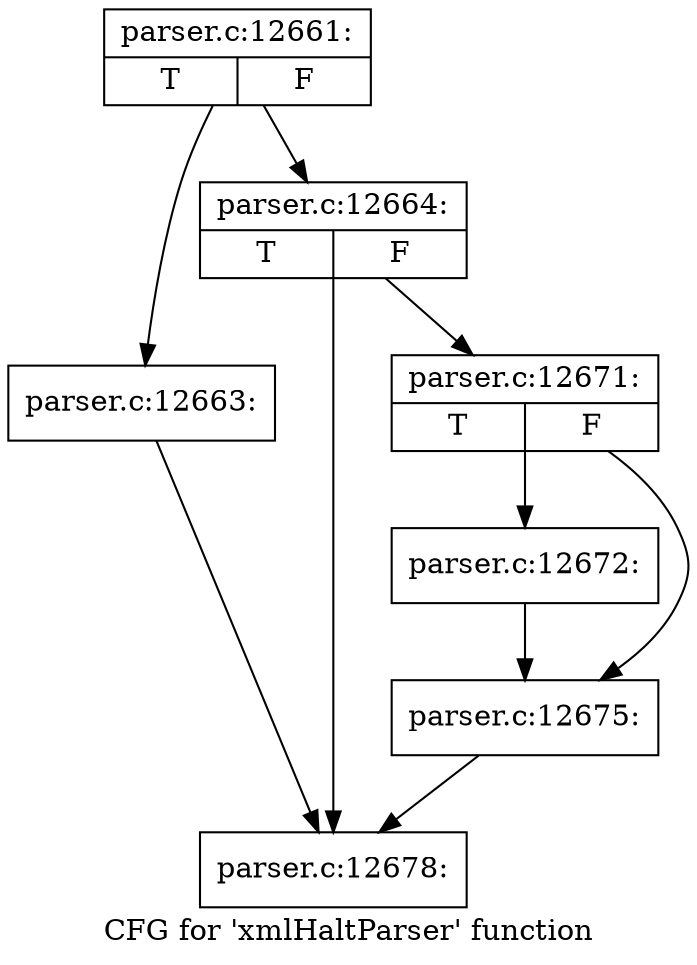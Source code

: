 digraph "CFG for 'xmlHaltParser' function" {
	label="CFG for 'xmlHaltParser' function";

	Node0x638c7a0 [shape=record,label="{parser.c:12661:|{<s0>T|<s1>F}}"];
	Node0x638c7a0 -> Node0x63858e0;
	Node0x638c7a0 -> Node0x6385930;
	Node0x63858e0 [shape=record,label="{parser.c:12663:}"];
	Node0x63858e0 -> Node0x59cb800;
	Node0x6385930 [shape=record,label="{parser.c:12664:|{<s0>T|<s1>F}}"];
	Node0x6385930 -> Node0x6385cd0;
	Node0x6385930 -> Node0x59cb800;
	Node0x6385cd0 [shape=record,label="{parser.c:12671:|{<s0>T|<s1>F}}"];
	Node0x6385cd0 -> Node0x59cbc70;
	Node0x6385cd0 -> Node0x59cbcc0;
	Node0x59cbc70 [shape=record,label="{parser.c:12672:}"];
	Node0x59cbc70 -> Node0x59cbcc0;
	Node0x59cbcc0 [shape=record,label="{parser.c:12675:}"];
	Node0x59cbcc0 -> Node0x59cb800;
	Node0x59cb800 [shape=record,label="{parser.c:12678:}"];
}
